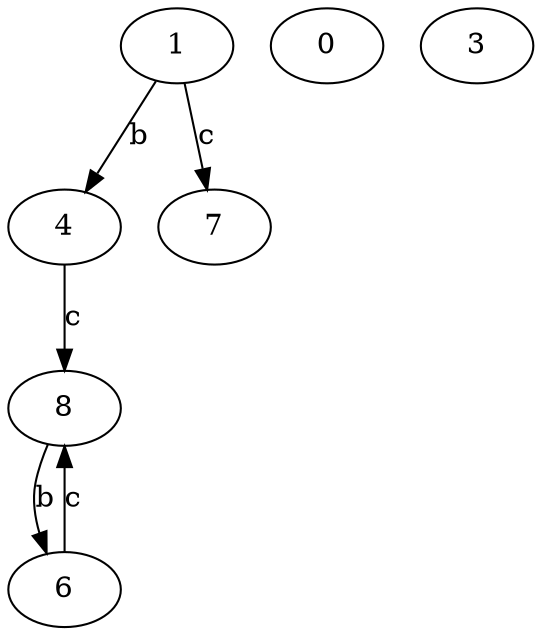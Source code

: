 strict digraph  {
1;
0;
3;
4;
6;
7;
8;
1 -> 4  [label=b];
1 -> 7  [label=c];
4 -> 8  [label=c];
6 -> 8  [label=c];
8 -> 6  [label=b];
}
